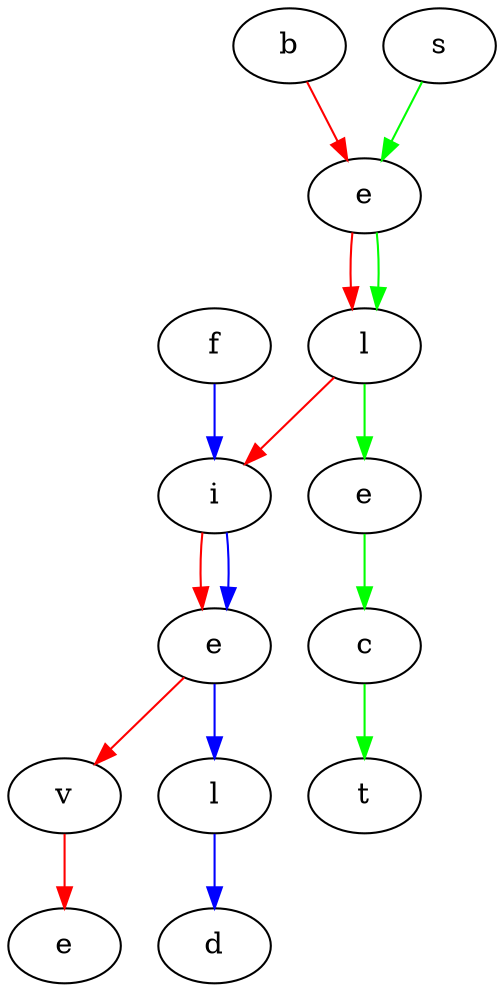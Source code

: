 digraph {
	"b.62b668e5-b0b8-446b-9ef4-852c764a0808" [label=b]
	"e.ef554399-db97-423e-879a-ca86ca42368e" [label=e]
	"l.8ee9c57b-5c4b-4c4c-803b-27a00feeaa6b" [label=l]
	"i.7b1ad991-4a2f-4848-8293-0bb6de193ee2" [label=i]
	"e.ed4494d5-cb4d-425b-9359-90d96b5c664f" [label=e]
	"v.dd5e9454-5a32-4e0a-86a1-07abde60f410" [label=v]
	"e.942f525c-a2e8-4070-b593-3405c5a24954" [label=e]
	"b.62b668e5-b0b8-446b-9ef4-852c764a0808" -> "e.ef554399-db97-423e-879a-ca86ca42368e" [color=red]
	"e.ef554399-db97-423e-879a-ca86ca42368e" -> "l.8ee9c57b-5c4b-4c4c-803b-27a00feeaa6b" [color=red]
	"l.8ee9c57b-5c4b-4c4c-803b-27a00feeaa6b" -> "i.7b1ad991-4a2f-4848-8293-0bb6de193ee2" [color=red]
	"i.7b1ad991-4a2f-4848-8293-0bb6de193ee2" -> "e.ed4494d5-cb4d-425b-9359-90d96b5c664f" [color=red]
	"e.ed4494d5-cb4d-425b-9359-90d96b5c664f" -> "v.dd5e9454-5a32-4e0a-86a1-07abde60f410" [color=red]
	"v.dd5e9454-5a32-4e0a-86a1-07abde60f410" -> "e.942f525c-a2e8-4070-b593-3405c5a24954" [color=red]
	"f.37cb064d-30f9-4350-bfa7-743f29d7433c" [label=f]
	"i.7b1ad991-4a2f-4848-8293-0bb6de193ee2" [label=i]
	"e.ed4494d5-cb4d-425b-9359-90d96b5c664f" [label=e]
	"l.8632a922-b79b-459f-bc04-f7f9593a1e67" [label=l]
	"d.88d72fa1-66af-4e27-82dd-0e44b82685aa" [label=d]
	"f.37cb064d-30f9-4350-bfa7-743f29d7433c" -> "i.7b1ad991-4a2f-4848-8293-0bb6de193ee2" [color=blue]
	"i.7b1ad991-4a2f-4848-8293-0bb6de193ee2" -> "e.ed4494d5-cb4d-425b-9359-90d96b5c664f" [color=blue]
	"e.ed4494d5-cb4d-425b-9359-90d96b5c664f" -> "l.8632a922-b79b-459f-bc04-f7f9593a1e67" [color=blue]
	"l.8632a922-b79b-459f-bc04-f7f9593a1e67" -> "d.88d72fa1-66af-4e27-82dd-0e44b82685aa" [color=blue]
	"s.b4fb2dfc-067a-4a9d-aa24-df3182b83a04" [label=s]
	"e.ef554399-db97-423e-879a-ca86ca42368e" [label=e]
	"l.8ee9c57b-5c4b-4c4c-803b-27a00feeaa6b" [label=l]
	"e.9a938019-7e24-4423-82dc-b2c713fdcda3" [label=e]
	"c.883f900e-1dcc-444b-b670-83e815b8ad16" [label=c]
	"t.b18508b4-3436-4e9f-b1a0-332ff874191a" [label=t]
	"s.b4fb2dfc-067a-4a9d-aa24-df3182b83a04" -> "e.ef554399-db97-423e-879a-ca86ca42368e" [color=green]
	"e.ef554399-db97-423e-879a-ca86ca42368e" -> "l.8ee9c57b-5c4b-4c4c-803b-27a00feeaa6b" [color=green]
	"l.8ee9c57b-5c4b-4c4c-803b-27a00feeaa6b" -> "e.9a938019-7e24-4423-82dc-b2c713fdcda3" [color=green]
	"e.9a938019-7e24-4423-82dc-b2c713fdcda3" -> "c.883f900e-1dcc-444b-b670-83e815b8ad16" [color=green]
	"c.883f900e-1dcc-444b-b670-83e815b8ad16" -> "t.b18508b4-3436-4e9f-b1a0-332ff874191a" [color=green]
}

